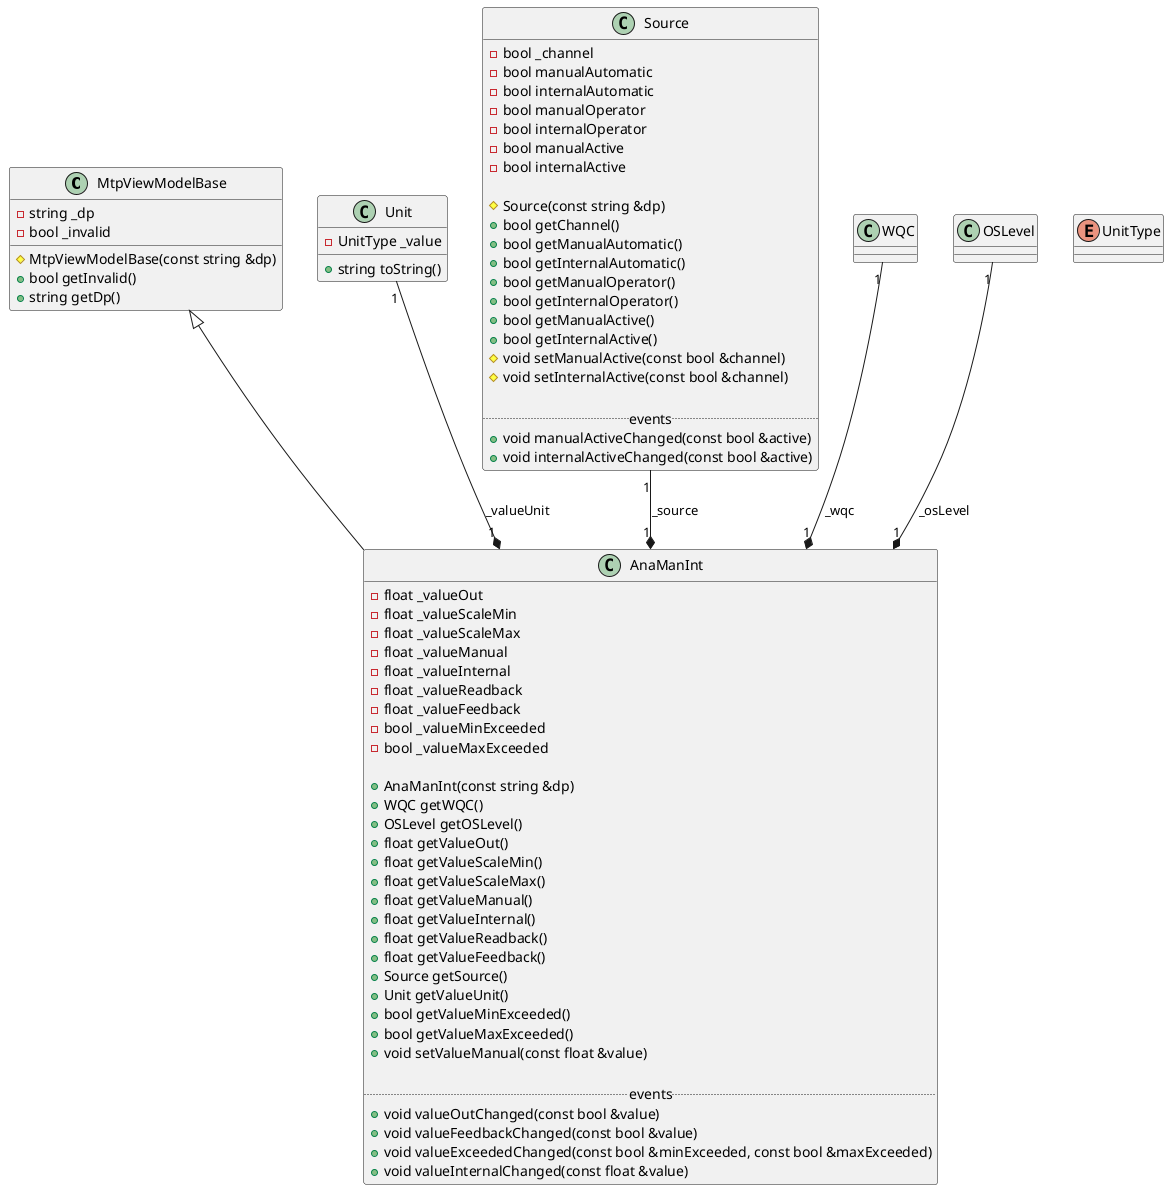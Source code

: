 @startuml AnaManInt

class MtpViewModelBase {
    - string _dp
    - bool _invalid

    # MtpViewModelBase(const string &dp)
    + bool getInvalid()
    + string getDp()
}

enum UnitType
{

}

class Unit
{
    - UnitType _value
    + string toString()
}

class Source
{
    - bool _channel
    - bool manualAutomatic
    - bool internalAutomatic
    - bool manualOperator
    - bool internalOperator
    - bool manualActive
    - bool internalActive

    # Source(const string &dp)  
    + bool getChannel() 
    + bool getManualAutomatic()
    + bool getInternalAutomatic()
    + bool getManualOperator()  
    + bool getInternalOperator()    
    + bool getManualActive()
    + bool getInternalActive()
    # void setManualActive(const bool &channel)
    # void setInternalActive(const bool &channel)

    ..events..
    + void manualActiveChanged(const bool &active)
    + void internalActiveChanged(const bool &active)
}

class AnaManInt
{
    - float _valueOut
    - float _valueScaleMin
    - float _valueScaleMax
    - float _valueManual
    - float _valueInternal
    - float _valueReadback
    - float _valueFeedback
    - bool _valueMinExceeded
    - bool _valueMaxExceeded

    + AnaManInt(const string &dp)
    + WQC getWQC()
    + OSLevel getOSLevel()
    + float getValueOut()
    + float getValueScaleMin()
    + float getValueScaleMax()
    + float getValueManual()
    + float getValueInternal()
    + float getValueReadback()
    + float getValueFeedback()
    + Source getSource()
    + Unit getValueUnit()
    + bool getValueMinExceeded()
    + bool getValueMaxExceeded()
    + void setValueManual(const float &value)

    ..events..
    + void valueOutChanged(const bool &value)
    + void valueFeedbackChanged(const bool &value)
    + void valueExceededChanged(const bool &minExceeded, const bool &maxExceeded)
    + void valueInternalChanged(const float &value)
}

MtpViewModelBase <|-- AnaManInt
WQC "1" --* "1" AnaManInt : _wqc
OSLevel "1" --* "1" AnaManInt : _osLevel
Source "1" --* "1" AnaManInt : _source
Unit "1" --* "1" AnaManInt : _valueUnit

@enduml
